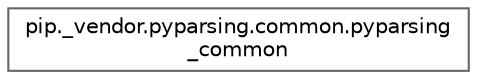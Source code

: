 digraph "Graphical Class Hierarchy"
{
 // LATEX_PDF_SIZE
  bgcolor="transparent";
  edge [fontname=Helvetica,fontsize=10,labelfontname=Helvetica,labelfontsize=10];
  node [fontname=Helvetica,fontsize=10,shape=box,height=0.2,width=0.4];
  rankdir="LR";
  Node0 [id="Node000000",label="pip._vendor.pyparsing.common.pyparsing\l_common",height=0.2,width=0.4,color="grey40", fillcolor="white", style="filled",URL="$db/dca/classpip_1_1__vendor_1_1pyparsing_1_1common_1_1pyparsing__common.html",tooltip=" "];
}
